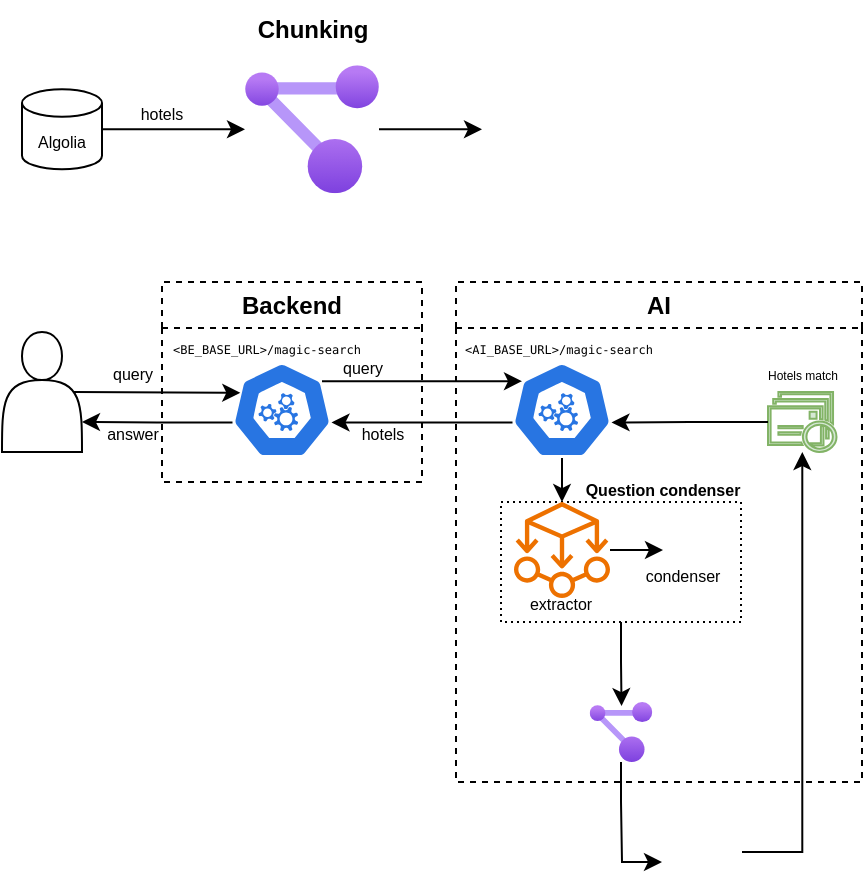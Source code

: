 <mxfile version="26.0.10">
  <diagram id="In--U9JGvR_X9o0tAHp4" name="Page-1">
    <mxGraphModel dx="1154" dy="548" grid="1" gridSize="10" guides="1" tooltips="1" connect="1" arrows="1" fold="1" page="1" pageScale="1" pageWidth="850" pageHeight="1100" math="0" shadow="0">
      <root>
        <mxCell id="0" />
        <mxCell id="1" parent="0" />
        <mxCell id="Nwy2QZYa2tBsVKEyR5RB-47" style="edgeStyle=orthogonalEdgeStyle;rounded=0;orthogonalLoop=1;jettySize=auto;html=1;" edge="1" parent="1" source="Nwy2QZYa2tBsVKEyR5RB-4" target="Nwy2QZYa2tBsVKEyR5RB-46">
          <mxGeometry relative="1" as="geometry" />
        </mxCell>
        <mxCell id="Nwy2QZYa2tBsVKEyR5RB-4" value="&lt;font style=&quot;font-size: 8px;&quot;&gt;Algolia&lt;/font&gt;" style="shape=cylinder3;whiteSpace=wrap;html=1;boundedLbl=1;backgroundOutline=1;size=6.842;" vertex="1" parent="1">
          <mxGeometry x="90" y="283.66" width="40" height="40" as="geometry" />
        </mxCell>
        <mxCell id="Nwy2QZYa2tBsVKEyR5RB-10" value="&lt;b&gt;Chunking&lt;/b&gt;" style="text;html=1;align=center;verticalAlign=middle;resizable=0;points=[];autosize=1;strokeColor=none;fillColor=none;" vertex="1" parent="1">
          <mxGeometry x="195" y="239.32" width="80" height="30" as="geometry" />
        </mxCell>
        <mxCell id="Nwy2QZYa2tBsVKEyR5RB-11" value="&lt;font style=&quot;font-size: 8px;&quot;&gt;hotels&lt;/font&gt;" style="text;html=1;align=center;verticalAlign=middle;whiteSpace=wrap;rounded=0;" vertex="1" parent="1">
          <mxGeometry x="130" y="280.0" width="60" height="30" as="geometry" />
        </mxCell>
        <mxCell id="Nwy2QZYa2tBsVKEyR5RB-12" value="" style="shape=actor;whiteSpace=wrap;html=1;" vertex="1" parent="1">
          <mxGeometry x="80" y="405" width="40" height="60" as="geometry" />
        </mxCell>
        <mxCell id="Nwy2QZYa2tBsVKEyR5RB-13" value="Backend" style="swimlane;whiteSpace=wrap;html=1;dashed=1;" vertex="1" parent="1">
          <mxGeometry x="160" y="380" width="130" height="100" as="geometry" />
        </mxCell>
        <mxCell id="Nwy2QZYa2tBsVKEyR5RB-14" value="" style="aspect=fixed;sketch=0;html=1;dashed=0;whitespace=wrap;verticalLabelPosition=bottom;verticalAlign=top;fillColor=#2875E2;strokeColor=#ffffff;points=[[0.005,0.63,0],[0.1,0.2,0],[0.9,0.2,0],[0.5,0,0],[0.995,0.63,0],[0.72,0.99,0],[0.5,1,0],[0.28,0.99,0]];shape=mxgraph.kubernetes.icon2;prIcon=api" vertex="1" parent="Nwy2QZYa2tBsVKEyR5RB-13">
          <mxGeometry x="35" y="40" width="50" height="48" as="geometry" />
        </mxCell>
        <mxCell id="Nwy2QZYa2tBsVKEyR5RB-15" value="&lt;pre&gt;&lt;font style=&quot;font-size: 6px;&quot;&gt;&amp;lt;BE_BASE_URL&amp;gt;/magic-search&lt;/font&gt;&lt;/pre&gt;" style="text;html=1;align=center;verticalAlign=middle;resizable=0;points=[];autosize=1;strokeColor=none;fillColor=none;" vertex="1" parent="Nwy2QZYa2tBsVKEyR5RB-13">
          <mxGeometry x="-8" y="7" width="120" height="50" as="geometry" />
        </mxCell>
        <mxCell id="Nwy2QZYa2tBsVKEyR5RB-16" value="&lt;font style=&quot;font-size: 8px;&quot;&gt;query&lt;/font&gt;" style="text;html=1;align=center;verticalAlign=middle;resizable=0;points=[];autosize=1;strokeColor=none;fillColor=none;" vertex="1" parent="Nwy2QZYa2tBsVKEyR5RB-13">
          <mxGeometry x="80" y="27" width="40" height="30" as="geometry" />
        </mxCell>
        <mxCell id="Nwy2QZYa2tBsVKEyR5RB-17" value="&lt;font style=&quot;font-size: 8px;&quot;&gt;hotels&lt;/font&gt;" style="text;html=1;align=center;verticalAlign=middle;resizable=0;points=[];autosize=1;strokeColor=none;fillColor=none;" vertex="1" parent="Nwy2QZYa2tBsVKEyR5RB-13">
          <mxGeometry x="90" y="60" width="40" height="30" as="geometry" />
        </mxCell>
        <mxCell id="Nwy2QZYa2tBsVKEyR5RB-18" value="&lt;font style=&quot;font-size: 8px;&quot;&gt;query&lt;/font&gt;" style="text;html=1;align=center;verticalAlign=middle;resizable=0;points=[];autosize=1;strokeColor=none;fillColor=none;" vertex="1" parent="1">
          <mxGeometry x="125" y="410" width="40" height="30" as="geometry" />
        </mxCell>
        <mxCell id="Nwy2QZYa2tBsVKEyR5RB-19" value="AI" style="swimlane;whiteSpace=wrap;html=1;strokeColor=default;dashed=1;" vertex="1" parent="1">
          <mxGeometry x="307" y="380" width="203" height="250" as="geometry" />
        </mxCell>
        <mxCell id="Nwy2QZYa2tBsVKEyR5RB-20" value="" style="rounded=0;whiteSpace=wrap;html=1;fillColor=none;dashed=1;dashPattern=1 2;" vertex="1" parent="Nwy2QZYa2tBsVKEyR5RB-19">
          <mxGeometry x="22.5" y="110" width="120" height="60" as="geometry" />
        </mxCell>
        <mxCell id="Nwy2QZYa2tBsVKEyR5RB-21" style="edgeStyle=orthogonalEdgeStyle;rounded=0;orthogonalLoop=1;jettySize=auto;html=1;exitX=0.5;exitY=1;exitDx=0;exitDy=0;exitPerimeter=0;" edge="1" parent="Nwy2QZYa2tBsVKEyR5RB-19" source="Nwy2QZYa2tBsVKEyR5RB-22" target="Nwy2QZYa2tBsVKEyR5RB-25">
          <mxGeometry relative="1" as="geometry" />
        </mxCell>
        <mxCell id="Nwy2QZYa2tBsVKEyR5RB-22" value="" style="aspect=fixed;sketch=0;html=1;dashed=0;whitespace=wrap;verticalLabelPosition=bottom;verticalAlign=top;fillColor=#2875E2;strokeColor=#ffffff;points=[[0.005,0.63,0],[0.1,0.2,0],[0.9,0.2,0],[0.5,0,0],[0.995,0.63,0],[0.72,0.99,0],[0.5,1,0],[0.28,0.99,0]];shape=mxgraph.kubernetes.icon2;prIcon=api" vertex="1" parent="Nwy2QZYa2tBsVKEyR5RB-19">
          <mxGeometry x="28" y="40" width="50" height="48" as="geometry" />
        </mxCell>
        <mxCell id="Nwy2QZYa2tBsVKEyR5RB-23" value="&lt;pre&gt;&lt;font style=&quot;font-size: 6px;&quot;&gt;&amp;lt;AI_BASE_URL&amp;gt;/magic-search&lt;/font&gt;&lt;/pre&gt;" style="text;html=1;align=center;verticalAlign=middle;resizable=0;points=[];autosize=1;strokeColor=none;fillColor=none;" vertex="1" parent="Nwy2QZYa2tBsVKEyR5RB-19">
          <mxGeometry x="-9" y="7" width="120" height="50" as="geometry" />
        </mxCell>
        <mxCell id="Nwy2QZYa2tBsVKEyR5RB-24" style="edgeStyle=orthogonalEdgeStyle;rounded=0;orthogonalLoop=1;jettySize=auto;html=1;entryX=0;entryY=0.5;entryDx=0;entryDy=0;" edge="1" parent="Nwy2QZYa2tBsVKEyR5RB-19" source="Nwy2QZYa2tBsVKEyR5RB-25" target="Nwy2QZYa2tBsVKEyR5RB-27">
          <mxGeometry relative="1" as="geometry" />
        </mxCell>
        <mxCell id="Nwy2QZYa2tBsVKEyR5RB-25" value="" style="sketch=0;outlineConnect=0;fontColor=#232F3E;gradientColor=none;fillColor=#ED7100;strokeColor=none;dashed=0;verticalLabelPosition=bottom;verticalAlign=top;align=center;html=1;fontSize=12;fontStyle=0;aspect=fixed;pointerEvents=1;shape=mxgraph.aws4.ec2_aws_microservice_extractor_for_net;rotation=0;" vertex="1" parent="Nwy2QZYa2tBsVKEyR5RB-19">
          <mxGeometry x="29" y="110" width="48" height="48" as="geometry" />
        </mxCell>
        <mxCell id="Nwy2QZYa2tBsVKEyR5RB-26" value="&lt;font style=&quot;font-size: 8px;&quot;&gt;extractor&lt;/font&gt;" style="text;html=1;align=center;verticalAlign=middle;resizable=0;points=[];autosize=1;strokeColor=none;fillColor=none;" vertex="1" parent="Nwy2QZYa2tBsVKEyR5RB-19">
          <mxGeometry x="27" y="145" width="50" height="30" as="geometry" />
        </mxCell>
        <mxCell id="Nwy2QZYa2tBsVKEyR5RB-27" value="" style="shape=image;html=1;verticalAlign=top;verticalLabelPosition=bottom;labelBackgroundColor=#ffffff;imageAspect=0;aspect=fixed;image=https://cdn4.iconfinder.com/data/icons/aiga-symbol-signs/444/aiga_information-128.png" vertex="1" parent="Nwy2QZYa2tBsVKEyR5RB-19">
          <mxGeometry x="103.5" y="125" width="18" height="18" as="geometry" />
        </mxCell>
        <mxCell id="Nwy2QZYa2tBsVKEyR5RB-28" value="&lt;font style=&quot;font-size: 8px;&quot;&gt;condenser&lt;/font&gt;" style="text;html=1;align=center;verticalAlign=middle;resizable=0;points=[];autosize=1;strokeColor=none;fillColor=none;" vertex="1" parent="Nwy2QZYa2tBsVKEyR5RB-19">
          <mxGeometry x="82.5" y="131" width="60" height="30" as="geometry" />
        </mxCell>
        <mxCell id="Nwy2QZYa2tBsVKEyR5RB-29" value="" style="sketch=0;pointerEvents=1;shadow=0;dashed=0;html=1;strokeColor=#82b366;fillColor=#d5e8d4;labelPosition=center;verticalLabelPosition=bottom;verticalAlign=top;outlineConnect=0;align=center;shape=mxgraph.office.communications.queue_viewer;" vertex="1" parent="Nwy2QZYa2tBsVKEyR5RB-19">
          <mxGeometry x="156" y="55" width="34.25" height="30" as="geometry" />
        </mxCell>
        <mxCell id="Nwy2QZYa2tBsVKEyR5RB-30" style="edgeStyle=orthogonalEdgeStyle;rounded=0;orthogonalLoop=1;jettySize=auto;html=1;entryX=0.995;entryY=0.63;entryDx=0;entryDy=0;entryPerimeter=0;" edge="1" parent="Nwy2QZYa2tBsVKEyR5RB-19" source="Nwy2QZYa2tBsVKEyR5RB-29" target="Nwy2QZYa2tBsVKEyR5RB-22">
          <mxGeometry relative="1" as="geometry" />
        </mxCell>
        <mxCell id="Nwy2QZYa2tBsVKEyR5RB-31" value="&lt;font style=&quot;font-size: 6px;&quot;&gt;Hotels match&lt;/font&gt;" style="text;html=1;align=center;verticalAlign=middle;resizable=0;points=[];autosize=1;strokeColor=none;fillColor=none;" vertex="1" parent="Nwy2QZYa2tBsVKEyR5RB-19">
          <mxGeometry x="143.12" y="30" width="60" height="30" as="geometry" />
        </mxCell>
        <mxCell id="Nwy2QZYa2tBsVKEyR5RB-50" value="" style="image;aspect=fixed;html=1;points=[];align=center;fontSize=12;image=img/lib/azure2/management_governance/Resource_Graph_Explorer.svg;" vertex="1" parent="Nwy2QZYa2tBsVKEyR5RB-19">
          <mxGeometry x="66.79" y="210" width="31.41" height="30" as="geometry" />
        </mxCell>
        <mxCell id="Nwy2QZYa2tBsVKEyR5RB-51" style="edgeStyle=orthogonalEdgeStyle;rounded=0;orthogonalLoop=1;jettySize=auto;html=1;exitX=0.5;exitY=1;exitDx=0;exitDy=0;entryX=0.509;entryY=0.067;entryDx=0;entryDy=0;entryPerimeter=0;" edge="1" parent="Nwy2QZYa2tBsVKEyR5RB-19" source="Nwy2QZYa2tBsVKEyR5RB-20" target="Nwy2QZYa2tBsVKEyR5RB-50">
          <mxGeometry relative="1" as="geometry" />
        </mxCell>
        <mxCell id="Nwy2QZYa2tBsVKEyR5RB-37" value="" style="endArrow=classic;html=1;rounded=0;exitX=0.9;exitY=0.2;exitDx=0;exitDy=0;exitPerimeter=0;entryX=0.1;entryY=0.2;entryDx=0;entryDy=0;entryPerimeter=0;" edge="1" parent="1" source="Nwy2QZYa2tBsVKEyR5RB-14" target="Nwy2QZYa2tBsVKEyR5RB-22">
          <mxGeometry width="50" height="50" relative="1" as="geometry">
            <mxPoint x="400" y="500" as="sourcePoint" />
            <mxPoint x="450" y="450" as="targetPoint" />
          </mxGeometry>
        </mxCell>
        <mxCell id="Nwy2QZYa2tBsVKEyR5RB-38" value="" style="endArrow=classic;html=1;rounded=0;exitX=0.9;exitY=0.5;exitDx=0;exitDy=0;exitPerimeter=0;entryX=0.083;entryY=0.321;entryDx=0;entryDy=0;entryPerimeter=0;" edge="1" parent="1" source="Nwy2QZYa2tBsVKEyR5RB-12" target="Nwy2QZYa2tBsVKEyR5RB-14">
          <mxGeometry width="50" height="50" relative="1" as="geometry">
            <mxPoint x="260" y="570" as="sourcePoint" />
            <mxPoint x="310" y="520" as="targetPoint" />
          </mxGeometry>
        </mxCell>
        <mxCell id="Nwy2QZYa2tBsVKEyR5RB-39" style="edgeStyle=orthogonalEdgeStyle;rounded=0;orthogonalLoop=1;jettySize=auto;html=1;exitX=0.005;exitY=0.63;exitDx=0;exitDy=0;exitPerimeter=0;entryX=1;entryY=0.75;entryDx=0;entryDy=0;" edge="1" parent="1" source="Nwy2QZYa2tBsVKEyR5RB-14" target="Nwy2QZYa2tBsVKEyR5RB-12">
          <mxGeometry relative="1" as="geometry" />
        </mxCell>
        <mxCell id="Nwy2QZYa2tBsVKEyR5RB-40" value="&lt;font style=&quot;font-size: 8px;&quot;&gt;answer&lt;/font&gt;" style="text;html=1;align=center;verticalAlign=middle;resizable=0;points=[];autosize=1;strokeColor=none;fillColor=none;" vertex="1" parent="1">
          <mxGeometry x="120" y="440" width="50" height="30" as="geometry" />
        </mxCell>
        <mxCell id="Nwy2QZYa2tBsVKEyR5RB-41" style="edgeStyle=orthogonalEdgeStyle;rounded=0;orthogonalLoop=1;jettySize=auto;html=1;exitX=0.005;exitY=0.63;exitDx=0;exitDy=0;exitPerimeter=0;entryX=0.995;entryY=0.63;entryDx=0;entryDy=0;entryPerimeter=0;" edge="1" parent="1" source="Nwy2QZYa2tBsVKEyR5RB-22" target="Nwy2QZYa2tBsVKEyR5RB-14">
          <mxGeometry relative="1" as="geometry" />
        </mxCell>
        <mxCell id="Nwy2QZYa2tBsVKEyR5RB-42" value="&lt;font style=&quot;font-size: 8px;&quot;&gt;&lt;b&gt;Question condenser&lt;/b&gt;&lt;/font&gt;" style="text;html=1;align=center;verticalAlign=middle;resizable=0;points=[];autosize=1;strokeColor=none;fillColor=none;" vertex="1" parent="1">
          <mxGeometry x="360" y="468" width="100" height="30" as="geometry" />
        </mxCell>
        <mxCell id="Nwy2QZYa2tBsVKEyR5RB-49" style="edgeStyle=orthogonalEdgeStyle;rounded=0;orthogonalLoop=1;jettySize=auto;html=1;entryX=0;entryY=0.5;entryDx=0;entryDy=0;" edge="1" parent="1" source="Nwy2QZYa2tBsVKEyR5RB-46" target="Nwy2QZYa2tBsVKEyR5RB-48">
          <mxGeometry relative="1" as="geometry" />
        </mxCell>
        <mxCell id="Nwy2QZYa2tBsVKEyR5RB-46" value="" style="image;aspect=fixed;html=1;points=[];align=center;fontSize=12;image=img/lib/azure2/management_governance/Resource_Graph_Explorer.svg;" vertex="1" parent="1">
          <mxGeometry x="201.5" y="271.66" width="67" height="64" as="geometry" />
        </mxCell>
        <mxCell id="Nwy2QZYa2tBsVKEyR5RB-48" value="" style="shape=image;verticalLabelPosition=bottom;labelBackgroundColor=default;verticalAlign=top;aspect=fixed;imageAspect=0;image=https://dist.neo4j.com/wp-content/uploads/20170726233003/hello-world-neo4j-inc-company-name-change.png;clipPath=inset(16.67% 0% 16.67% 33.33%);" vertex="1" parent="1">
          <mxGeometry x="320" y="287.41" width="65" height="32.5" as="geometry" />
        </mxCell>
        <mxCell id="Nwy2QZYa2tBsVKEyR5RB-52" style="edgeStyle=orthogonalEdgeStyle;rounded=0;orthogonalLoop=1;jettySize=auto;html=1;entryX=0;entryY=0.5;entryDx=0;entryDy=0;" edge="1" parent="1" source="Nwy2QZYa2tBsVKEyR5RB-50" target="Nwy2QZYa2tBsVKEyR5RB-53">
          <mxGeometry relative="1" as="geometry">
            <mxPoint x="409.2" y="675.875" as="targetPoint" />
            <Array as="points">
              <mxPoint x="390" y="640" />
              <mxPoint x="390" y="670" />
            </Array>
          </mxGeometry>
        </mxCell>
        <mxCell id="Nwy2QZYa2tBsVKEyR5RB-53" value="" style="shape=image;verticalLabelPosition=bottom;labelBackgroundColor=default;verticalAlign=top;aspect=fixed;imageAspect=0;image=https://dist.neo4j.com/wp-content/uploads/20170726233003/hello-world-neo4j-inc-company-name-change.png;clipPath=inset(16.67% 0% 16.67% 33.33%);" vertex="1" parent="1">
          <mxGeometry x="410" y="660" width="40" height="20" as="geometry" />
        </mxCell>
        <mxCell id="Nwy2QZYa2tBsVKEyR5RB-34" style="edgeStyle=orthogonalEdgeStyle;rounded=0;orthogonalLoop=1;jettySize=auto;html=1;exitX=1;exitY=0.25;exitDx=0;exitDy=0;" edge="1" parent="1" source="Nwy2QZYa2tBsVKEyR5RB-53" target="Nwy2QZYa2tBsVKEyR5RB-29">
          <mxGeometry relative="1" as="geometry">
            <mxPoint x="480.069" y="550.076" as="sourcePoint" />
          </mxGeometry>
        </mxCell>
      </root>
    </mxGraphModel>
  </diagram>
</mxfile>
